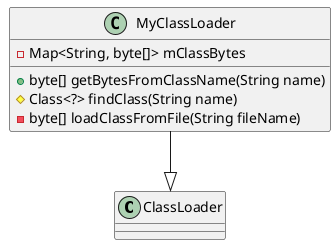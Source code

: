 @startuml MyClassLoader

class ClassLoader {}

class MyClassLoader {
    +byte[] getBytesFromClassName(String name)
    -Map<String, byte[]> mClassBytes
    #Class<?> findClass(String name)
    -byte[] loadClassFromFile(String fileName)
}

MyClassLoader --|> ClassLoader

@enduml